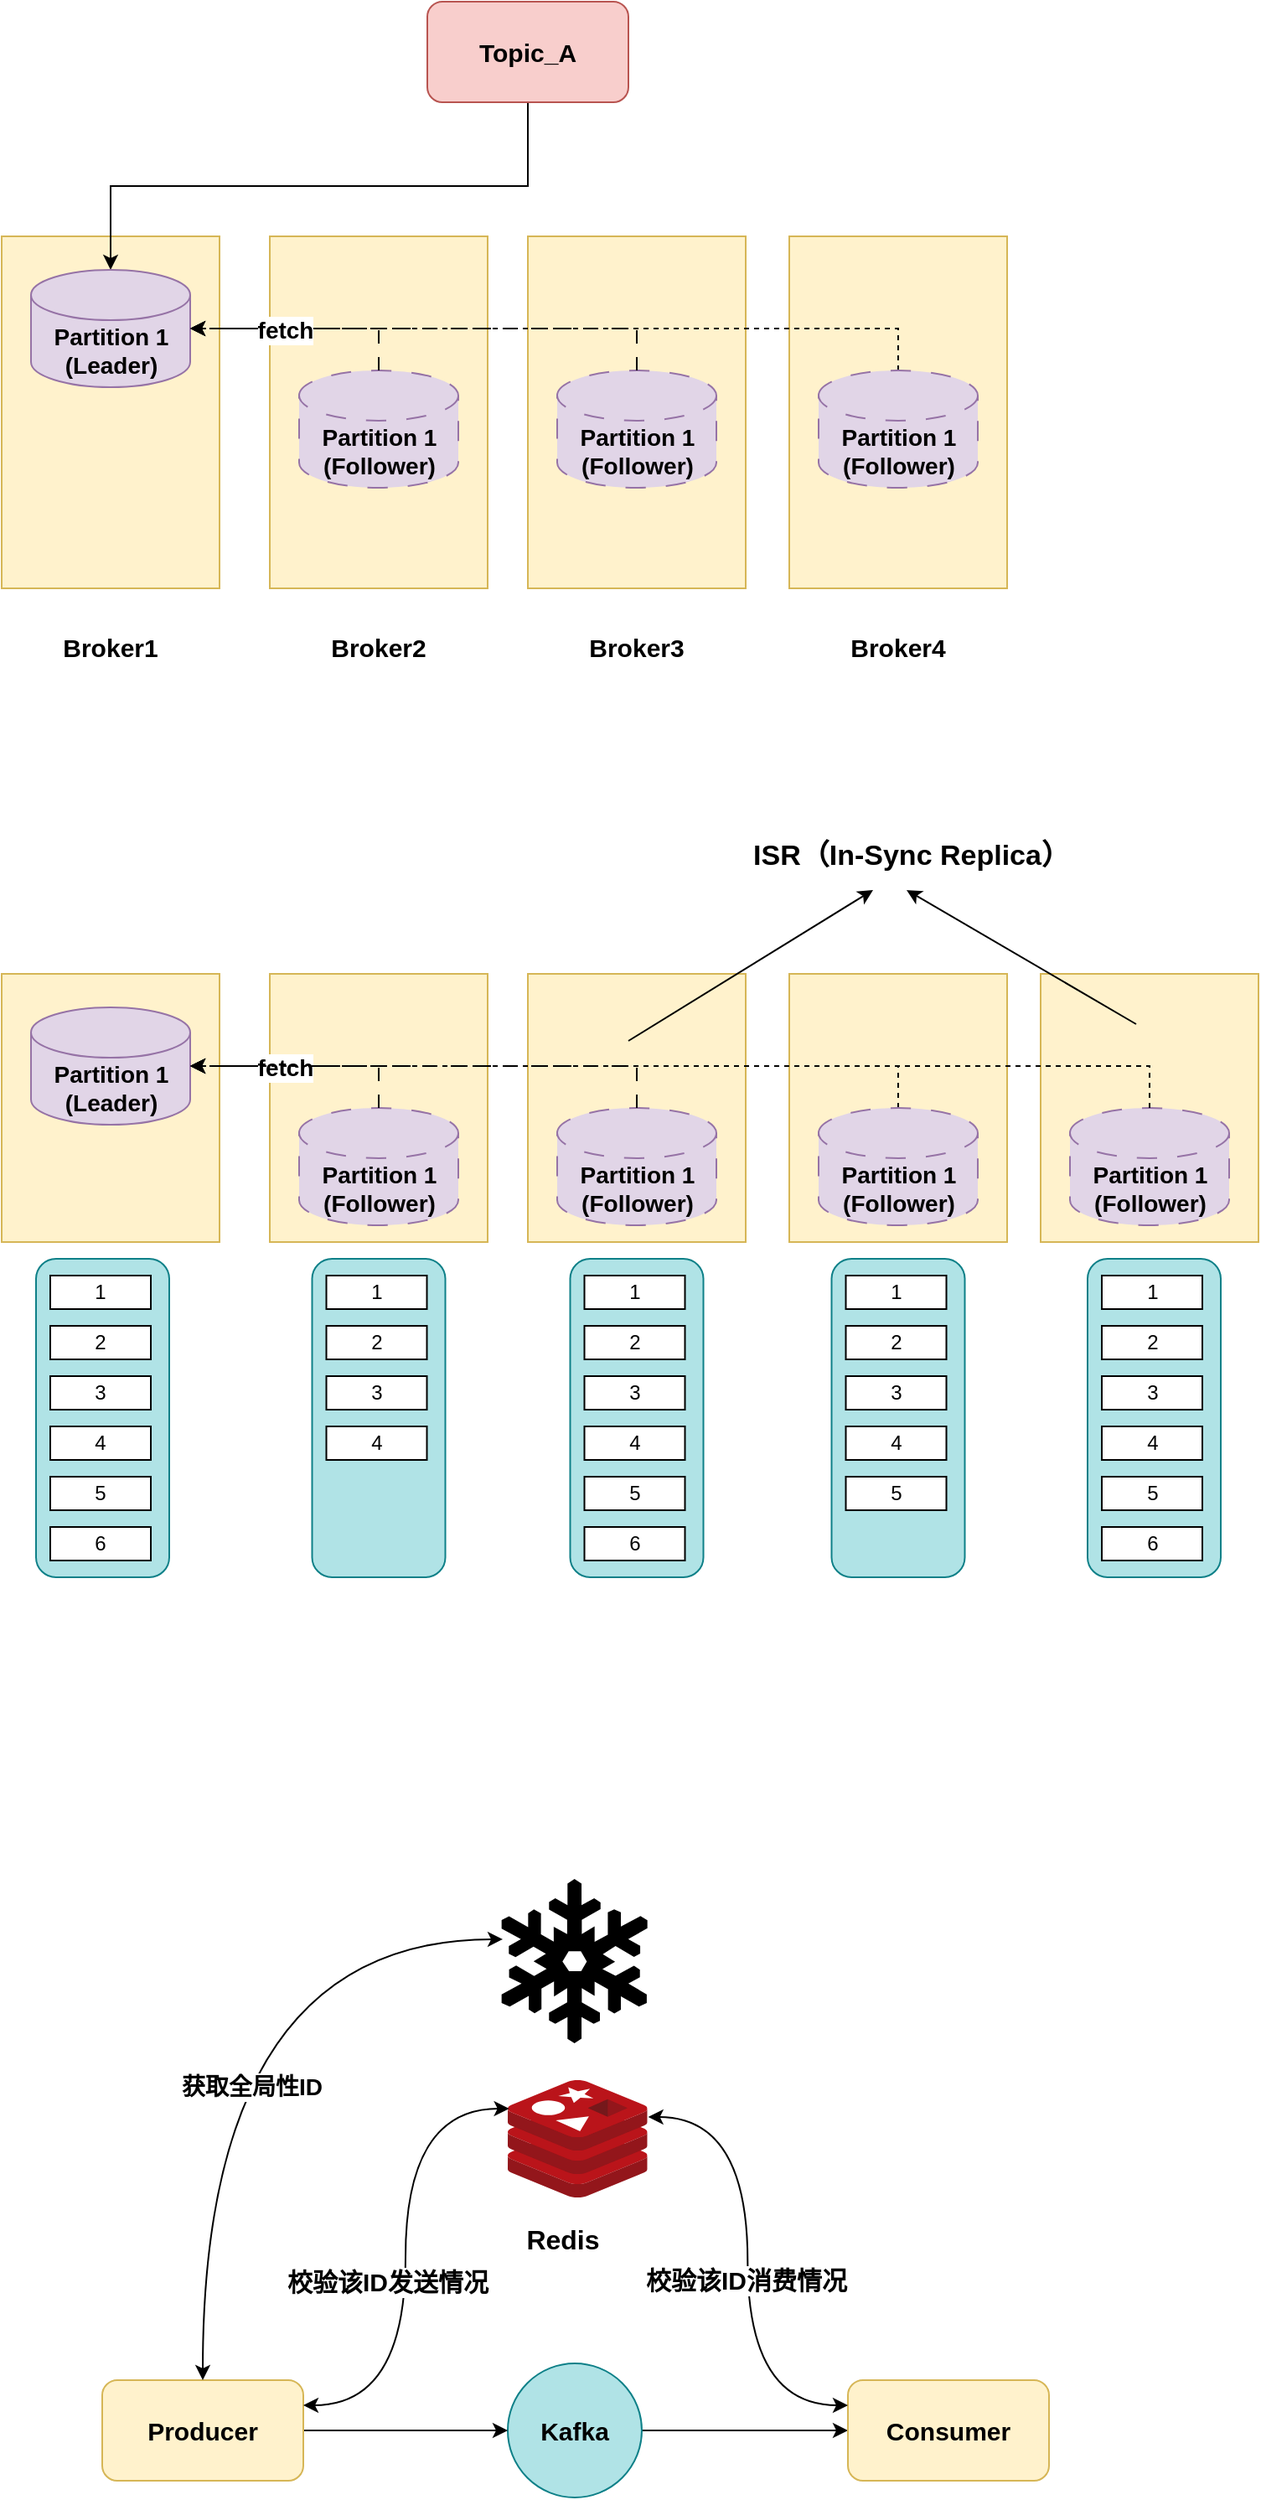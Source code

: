 <mxfile version="22.0.6" type="github">
  <diagram name="第 1 页" id="5bpUE36UesH0eet6_SM1">
    <mxGraphModel dx="1420" dy="744" grid="1" gridSize="10" guides="1" tooltips="1" connect="1" arrows="1" fold="1" page="1" pageScale="1" pageWidth="827" pageHeight="1169" math="0" shadow="0">
      <root>
        <mxCell id="0" />
        <mxCell id="1" parent="0" />
        <mxCell id="rVbubTMlxnYD2g3dcoR2-2" value="" style="rounded=0;whiteSpace=wrap;html=1;fillColor=#fff2cc;strokeColor=#d6b656;" vertex="1" parent="1">
          <mxGeometry x="100" y="200" width="130" height="210" as="geometry" />
        </mxCell>
        <mxCell id="rVbubTMlxnYD2g3dcoR2-20" style="edgeStyle=orthogonalEdgeStyle;rounded=0;orthogonalLoop=1;jettySize=auto;html=1;exitX=0.5;exitY=1;exitDx=0;exitDy=0;" edge="1" parent="1" source="rVbubTMlxnYD2g3dcoR2-1" target="rVbubTMlxnYD2g3dcoR2-3">
          <mxGeometry relative="1" as="geometry" />
        </mxCell>
        <mxCell id="rVbubTMlxnYD2g3dcoR2-1" value="Topic_A" style="rounded=1;whiteSpace=wrap;html=1;fillColor=#f8cecc;strokeColor=#b85450;fontStyle=1;fontSize=15;" vertex="1" parent="1">
          <mxGeometry x="354" y="60" width="120" height="60" as="geometry" />
        </mxCell>
        <mxCell id="rVbubTMlxnYD2g3dcoR2-3" value="Partition 1&lt;br&gt;(Leader)" style="shape=cylinder3;whiteSpace=wrap;html=1;boundedLbl=1;backgroundOutline=1;size=15;fillColor=#e1d5e7;strokeColor=#9673a6;fontStyle=1;fontSize=14;" vertex="1" parent="1">
          <mxGeometry x="117.5" y="220" width="95" height="70" as="geometry" />
        </mxCell>
        <mxCell id="rVbubTMlxnYD2g3dcoR2-4" value="Broker1" style="text;html=1;strokeColor=none;fillColor=none;align=center;verticalAlign=middle;whiteSpace=wrap;rounded=0;fontStyle=1;fontSize=15;" vertex="1" parent="1">
          <mxGeometry x="135" y="430" width="60" height="30" as="geometry" />
        </mxCell>
        <mxCell id="rVbubTMlxnYD2g3dcoR2-5" value="" style="rounded=0;whiteSpace=wrap;html=1;fillColor=#fff2cc;strokeColor=#d6b656;" vertex="1" parent="1">
          <mxGeometry x="260" y="200" width="130" height="210" as="geometry" />
        </mxCell>
        <mxCell id="rVbubTMlxnYD2g3dcoR2-6" value="Partition 1&lt;br&gt;(Follower)" style="shape=cylinder3;whiteSpace=wrap;html=1;boundedLbl=1;backgroundOutline=1;size=15;fillColor=#e1d5e7;strokeColor=#9673a6;fontStyle=1;fontSize=14;dashed=1;dashPattern=12 12;" vertex="1" parent="1">
          <mxGeometry x="277.5" y="280" width="95" height="70" as="geometry" />
        </mxCell>
        <mxCell id="rVbubTMlxnYD2g3dcoR2-7" value="Broker2" style="text;html=1;strokeColor=none;fillColor=none;align=center;verticalAlign=middle;whiteSpace=wrap;rounded=0;fontStyle=1;fontSize=15;" vertex="1" parent="1">
          <mxGeometry x="295" y="430" width="60" height="30" as="geometry" />
        </mxCell>
        <mxCell id="rVbubTMlxnYD2g3dcoR2-8" value="" style="rounded=0;whiteSpace=wrap;html=1;fillColor=#fff2cc;strokeColor=#d6b656;" vertex="1" parent="1">
          <mxGeometry x="414" y="200" width="130" height="210" as="geometry" />
        </mxCell>
        <mxCell id="rVbubTMlxnYD2g3dcoR2-9" value="Partition 1&lt;br&gt;(Follower)" style="shape=cylinder3;whiteSpace=wrap;html=1;boundedLbl=1;backgroundOutline=1;size=15;fillColor=#e1d5e7;strokeColor=#9673a6;fontStyle=1;fontSize=14;dashed=1;dashPattern=12 12;" vertex="1" parent="1">
          <mxGeometry x="431.5" y="280" width="95" height="70" as="geometry" />
        </mxCell>
        <mxCell id="rVbubTMlxnYD2g3dcoR2-10" value="Broker3" style="text;html=1;strokeColor=none;fillColor=none;align=center;verticalAlign=middle;whiteSpace=wrap;rounded=0;fontStyle=1;fontSize=15;" vertex="1" parent="1">
          <mxGeometry x="449" y="430" width="60" height="30" as="geometry" />
        </mxCell>
        <mxCell id="rVbubTMlxnYD2g3dcoR2-11" value="" style="rounded=0;whiteSpace=wrap;html=1;fillColor=#fff2cc;strokeColor=#d6b656;" vertex="1" parent="1">
          <mxGeometry x="570" y="200" width="130" height="210" as="geometry" />
        </mxCell>
        <mxCell id="rVbubTMlxnYD2g3dcoR2-23" style="edgeStyle=orthogonalEdgeStyle;rounded=0;orthogonalLoop=1;jettySize=auto;html=1;exitX=0.5;exitY=0;exitDx=0;exitDy=0;exitPerimeter=0;dashed=1;" edge="1" parent="1" source="rVbubTMlxnYD2g3dcoR2-12" target="rVbubTMlxnYD2g3dcoR2-3">
          <mxGeometry relative="1" as="geometry" />
        </mxCell>
        <mxCell id="rVbubTMlxnYD2g3dcoR2-12" value="Partition 1&lt;br&gt;(Follower)" style="shape=cylinder3;whiteSpace=wrap;html=1;boundedLbl=1;backgroundOutline=1;size=15;fillColor=#e1d5e7;strokeColor=#9673a6;fontStyle=1;fontSize=14;dashed=1;dashPattern=12 12;" vertex="1" parent="1">
          <mxGeometry x="587.5" y="280" width="95" height="70" as="geometry" />
        </mxCell>
        <mxCell id="rVbubTMlxnYD2g3dcoR2-13" value="Broker4" style="text;html=1;strokeColor=none;fillColor=none;align=center;verticalAlign=middle;whiteSpace=wrap;rounded=0;fontStyle=1;fontSize=15;" vertex="1" parent="1">
          <mxGeometry x="605" y="430" width="60" height="30" as="geometry" />
        </mxCell>
        <mxCell id="rVbubTMlxnYD2g3dcoR2-21" style="edgeStyle=orthogonalEdgeStyle;rounded=0;orthogonalLoop=1;jettySize=auto;html=1;exitX=0.5;exitY=0;exitDx=0;exitDy=0;exitPerimeter=0;entryX=1;entryY=0.5;entryDx=0;entryDy=0;entryPerimeter=0;dashed=1;dashPattern=8 8;" edge="1" parent="1" source="rVbubTMlxnYD2g3dcoR2-6" target="rVbubTMlxnYD2g3dcoR2-3">
          <mxGeometry relative="1" as="geometry" />
        </mxCell>
        <mxCell id="rVbubTMlxnYD2g3dcoR2-22" style="edgeStyle=orthogonalEdgeStyle;rounded=0;orthogonalLoop=1;jettySize=auto;html=1;exitX=0.5;exitY=0;exitDx=0;exitDy=0;exitPerimeter=0;entryX=1;entryY=0.5;entryDx=0;entryDy=0;entryPerimeter=0;dashed=1;dashPattern=8 8;" edge="1" parent="1" source="rVbubTMlxnYD2g3dcoR2-9" target="rVbubTMlxnYD2g3dcoR2-3">
          <mxGeometry relative="1" as="geometry" />
        </mxCell>
        <mxCell id="rVbubTMlxnYD2g3dcoR2-24" value="fetch" style="edgeLabel;html=1;align=center;verticalAlign=middle;resizable=0;points=[];fontStyle=1;fontSize=14;" vertex="1" connectable="0" parent="rVbubTMlxnYD2g3dcoR2-22">
          <mxGeometry x="0.612" y="1" relative="1" as="geometry">
            <mxPoint as="offset" />
          </mxGeometry>
        </mxCell>
        <mxCell id="rVbubTMlxnYD2g3dcoR2-25" value="" style="rounded=0;whiteSpace=wrap;html=1;fillColor=#fff2cc;strokeColor=#d6b656;" vertex="1" parent="1">
          <mxGeometry x="100" y="640" width="130" height="160" as="geometry" />
        </mxCell>
        <mxCell id="rVbubTMlxnYD2g3dcoR2-26" value="Partition 1&lt;br&gt;(Leader)" style="shape=cylinder3;whiteSpace=wrap;html=1;boundedLbl=1;backgroundOutline=1;size=15;fillColor=#e1d5e7;strokeColor=#9673a6;fontStyle=1;fontSize=14;" vertex="1" parent="1">
          <mxGeometry x="117.5" y="660" width="95" height="70" as="geometry" />
        </mxCell>
        <mxCell id="rVbubTMlxnYD2g3dcoR2-27" value="" style="rounded=0;whiteSpace=wrap;html=1;fillColor=#fff2cc;strokeColor=#d6b656;" vertex="1" parent="1">
          <mxGeometry x="260" y="640" width="130" height="160" as="geometry" />
        </mxCell>
        <mxCell id="rVbubTMlxnYD2g3dcoR2-28" value="Partition 1&lt;br&gt;(Follower)" style="shape=cylinder3;whiteSpace=wrap;html=1;boundedLbl=1;backgroundOutline=1;size=15;fillColor=#e1d5e7;strokeColor=#9673a6;fontStyle=1;fontSize=14;dashed=1;dashPattern=12 12;" vertex="1" parent="1">
          <mxGeometry x="277.5" y="720" width="95" height="70" as="geometry" />
        </mxCell>
        <mxCell id="rVbubTMlxnYD2g3dcoR2-29" value="" style="rounded=0;whiteSpace=wrap;html=1;fillColor=#fff2cc;strokeColor=#d6b656;" vertex="1" parent="1">
          <mxGeometry x="414" y="640" width="130" height="160" as="geometry" />
        </mxCell>
        <mxCell id="rVbubTMlxnYD2g3dcoR2-30" value="Partition 1&lt;br&gt;(Follower)" style="shape=cylinder3;whiteSpace=wrap;html=1;boundedLbl=1;backgroundOutline=1;size=15;fillColor=#e1d5e7;strokeColor=#9673a6;fontStyle=1;fontSize=14;dashed=1;dashPattern=12 12;" vertex="1" parent="1">
          <mxGeometry x="431.5" y="720" width="95" height="70" as="geometry" />
        </mxCell>
        <mxCell id="rVbubTMlxnYD2g3dcoR2-31" value="" style="rounded=0;whiteSpace=wrap;html=1;fillColor=#fff2cc;strokeColor=#d6b656;" vertex="1" parent="1">
          <mxGeometry x="570" y="640" width="130" height="160" as="geometry" />
        </mxCell>
        <mxCell id="rVbubTMlxnYD2g3dcoR2-32" style="edgeStyle=orthogonalEdgeStyle;rounded=0;orthogonalLoop=1;jettySize=auto;html=1;exitX=0.5;exitY=0;exitDx=0;exitDy=0;exitPerimeter=0;dashed=1;" edge="1" parent="1" source="rVbubTMlxnYD2g3dcoR2-33" target="rVbubTMlxnYD2g3dcoR2-26">
          <mxGeometry relative="1" as="geometry" />
        </mxCell>
        <mxCell id="rVbubTMlxnYD2g3dcoR2-33" value="Partition 1&lt;br&gt;(Follower)" style="shape=cylinder3;whiteSpace=wrap;html=1;boundedLbl=1;backgroundOutline=1;size=15;fillColor=#e1d5e7;strokeColor=#9673a6;fontStyle=1;fontSize=14;dashed=1;dashPattern=12 12;" vertex="1" parent="1">
          <mxGeometry x="587.5" y="720" width="95" height="70" as="geometry" />
        </mxCell>
        <mxCell id="rVbubTMlxnYD2g3dcoR2-34" style="edgeStyle=orthogonalEdgeStyle;rounded=0;orthogonalLoop=1;jettySize=auto;html=1;exitX=0.5;exitY=0;exitDx=0;exitDy=0;exitPerimeter=0;entryX=1;entryY=0.5;entryDx=0;entryDy=0;entryPerimeter=0;dashed=1;dashPattern=8 8;" edge="1" parent="1" source="rVbubTMlxnYD2g3dcoR2-28" target="rVbubTMlxnYD2g3dcoR2-26">
          <mxGeometry relative="1" as="geometry" />
        </mxCell>
        <mxCell id="rVbubTMlxnYD2g3dcoR2-35" style="edgeStyle=orthogonalEdgeStyle;rounded=0;orthogonalLoop=1;jettySize=auto;html=1;exitX=0.5;exitY=0;exitDx=0;exitDy=0;exitPerimeter=0;entryX=1;entryY=0.5;entryDx=0;entryDy=0;entryPerimeter=0;dashed=1;dashPattern=8 8;" edge="1" parent="1" source="rVbubTMlxnYD2g3dcoR2-30" target="rVbubTMlxnYD2g3dcoR2-26">
          <mxGeometry relative="1" as="geometry" />
        </mxCell>
        <mxCell id="rVbubTMlxnYD2g3dcoR2-36" value="fetch" style="edgeLabel;html=1;align=center;verticalAlign=middle;resizable=0;points=[];fontStyle=1;fontSize=14;" vertex="1" connectable="0" parent="rVbubTMlxnYD2g3dcoR2-35">
          <mxGeometry x="0.612" y="1" relative="1" as="geometry">
            <mxPoint as="offset" />
          </mxGeometry>
        </mxCell>
        <mxCell id="rVbubTMlxnYD2g3dcoR2-37" value="" style="rounded=0;whiteSpace=wrap;html=1;fillColor=#fff2cc;strokeColor=#d6b656;" vertex="1" parent="1">
          <mxGeometry x="720" y="640" width="130" height="160" as="geometry" />
        </mxCell>
        <mxCell id="rVbubTMlxnYD2g3dcoR2-38" value="Partition 1&lt;br&gt;(Follower)" style="shape=cylinder3;whiteSpace=wrap;html=1;boundedLbl=1;backgroundOutline=1;size=15;fillColor=#e1d5e7;strokeColor=#9673a6;fontStyle=1;fontSize=14;dashed=1;dashPattern=12 12;" vertex="1" parent="1">
          <mxGeometry x="737.5" y="720" width="95" height="70" as="geometry" />
        </mxCell>
        <mxCell id="rVbubTMlxnYD2g3dcoR2-39" style="edgeStyle=orthogonalEdgeStyle;rounded=0;orthogonalLoop=1;jettySize=auto;html=1;exitX=0.5;exitY=0;exitDx=0;exitDy=0;exitPerimeter=0;entryX=1;entryY=0.5;entryDx=0;entryDy=0;entryPerimeter=0;dashed=1;" edge="1" parent="1" source="rVbubTMlxnYD2g3dcoR2-38" target="rVbubTMlxnYD2g3dcoR2-26">
          <mxGeometry relative="1" as="geometry" />
        </mxCell>
        <mxCell id="rVbubTMlxnYD2g3dcoR2-40" value="" style="rounded=1;whiteSpace=wrap;html=1;fillColor=#b0e3e6;strokeColor=#0e8088;" vertex="1" parent="1">
          <mxGeometry x="120.5" y="810" width="79.5" height="190" as="geometry" />
        </mxCell>
        <mxCell id="rVbubTMlxnYD2g3dcoR2-41" value="1" style="rounded=0;whiteSpace=wrap;html=1;" vertex="1" parent="1">
          <mxGeometry x="129" y="820" width="60" height="20" as="geometry" />
        </mxCell>
        <mxCell id="rVbubTMlxnYD2g3dcoR2-42" value="2" style="rounded=0;whiteSpace=wrap;html=1;" vertex="1" parent="1">
          <mxGeometry x="129" y="850" width="60" height="20" as="geometry" />
        </mxCell>
        <mxCell id="rVbubTMlxnYD2g3dcoR2-43" value="3" style="rounded=0;whiteSpace=wrap;html=1;" vertex="1" parent="1">
          <mxGeometry x="129" y="880" width="60" height="20" as="geometry" />
        </mxCell>
        <mxCell id="rVbubTMlxnYD2g3dcoR2-44" value="4" style="rounded=0;whiteSpace=wrap;html=1;" vertex="1" parent="1">
          <mxGeometry x="129" y="910" width="60" height="20" as="geometry" />
        </mxCell>
        <mxCell id="rVbubTMlxnYD2g3dcoR2-45" value="5" style="rounded=0;whiteSpace=wrap;html=1;" vertex="1" parent="1">
          <mxGeometry x="129" y="940" width="60" height="20" as="geometry" />
        </mxCell>
        <mxCell id="rVbubTMlxnYD2g3dcoR2-46" value="6" style="rounded=0;whiteSpace=wrap;html=1;" vertex="1" parent="1">
          <mxGeometry x="129" y="970" width="60" height="20" as="geometry" />
        </mxCell>
        <mxCell id="rVbubTMlxnYD2g3dcoR2-47" value="" style="rounded=1;whiteSpace=wrap;html=1;fillColor=#b0e3e6;strokeColor=#0e8088;" vertex="1" parent="1">
          <mxGeometry x="285.25" y="810" width="79.5" height="190" as="geometry" />
        </mxCell>
        <mxCell id="rVbubTMlxnYD2g3dcoR2-48" value="1" style="rounded=0;whiteSpace=wrap;html=1;" vertex="1" parent="1">
          <mxGeometry x="293.75" y="820" width="60" height="20" as="geometry" />
        </mxCell>
        <mxCell id="rVbubTMlxnYD2g3dcoR2-49" value="2" style="rounded=0;whiteSpace=wrap;html=1;" vertex="1" parent="1">
          <mxGeometry x="293.75" y="850" width="60" height="20" as="geometry" />
        </mxCell>
        <mxCell id="rVbubTMlxnYD2g3dcoR2-50" value="3" style="rounded=0;whiteSpace=wrap;html=1;" vertex="1" parent="1">
          <mxGeometry x="293.75" y="880" width="60" height="20" as="geometry" />
        </mxCell>
        <mxCell id="rVbubTMlxnYD2g3dcoR2-51" value="4" style="rounded=0;whiteSpace=wrap;html=1;" vertex="1" parent="1">
          <mxGeometry x="293.75" y="910" width="60" height="20" as="geometry" />
        </mxCell>
        <mxCell id="rVbubTMlxnYD2g3dcoR2-54" value="" style="rounded=1;whiteSpace=wrap;html=1;fillColor=#b0e3e6;strokeColor=#0e8088;" vertex="1" parent="1">
          <mxGeometry x="439.25" y="810" width="79.5" height="190" as="geometry" />
        </mxCell>
        <mxCell id="rVbubTMlxnYD2g3dcoR2-55" value="1" style="rounded=0;whiteSpace=wrap;html=1;" vertex="1" parent="1">
          <mxGeometry x="447.75" y="820" width="60" height="20" as="geometry" />
        </mxCell>
        <mxCell id="rVbubTMlxnYD2g3dcoR2-56" value="2" style="rounded=0;whiteSpace=wrap;html=1;" vertex="1" parent="1">
          <mxGeometry x="447.75" y="850" width="60" height="20" as="geometry" />
        </mxCell>
        <mxCell id="rVbubTMlxnYD2g3dcoR2-57" value="3" style="rounded=0;whiteSpace=wrap;html=1;" vertex="1" parent="1">
          <mxGeometry x="447.75" y="880" width="60" height="20" as="geometry" />
        </mxCell>
        <mxCell id="rVbubTMlxnYD2g3dcoR2-58" value="4" style="rounded=0;whiteSpace=wrap;html=1;" vertex="1" parent="1">
          <mxGeometry x="447.75" y="910" width="60" height="20" as="geometry" />
        </mxCell>
        <mxCell id="rVbubTMlxnYD2g3dcoR2-59" value="5" style="rounded=0;whiteSpace=wrap;html=1;" vertex="1" parent="1">
          <mxGeometry x="447.75" y="940" width="60" height="20" as="geometry" />
        </mxCell>
        <mxCell id="rVbubTMlxnYD2g3dcoR2-60" value="6" style="rounded=0;whiteSpace=wrap;html=1;" vertex="1" parent="1">
          <mxGeometry x="447.75" y="970" width="60" height="20" as="geometry" />
        </mxCell>
        <mxCell id="rVbubTMlxnYD2g3dcoR2-61" value="" style="rounded=1;whiteSpace=wrap;html=1;fillColor=#b0e3e6;strokeColor=#0e8088;" vertex="1" parent="1">
          <mxGeometry x="595.25" y="810" width="79.5" height="190" as="geometry" />
        </mxCell>
        <mxCell id="rVbubTMlxnYD2g3dcoR2-62" value="1" style="rounded=0;whiteSpace=wrap;html=1;" vertex="1" parent="1">
          <mxGeometry x="603.75" y="820" width="60" height="20" as="geometry" />
        </mxCell>
        <mxCell id="rVbubTMlxnYD2g3dcoR2-63" value="2" style="rounded=0;whiteSpace=wrap;html=1;" vertex="1" parent="1">
          <mxGeometry x="603.75" y="850" width="60" height="20" as="geometry" />
        </mxCell>
        <mxCell id="rVbubTMlxnYD2g3dcoR2-64" value="3" style="rounded=0;whiteSpace=wrap;html=1;" vertex="1" parent="1">
          <mxGeometry x="603.75" y="880" width="60" height="20" as="geometry" />
        </mxCell>
        <mxCell id="rVbubTMlxnYD2g3dcoR2-65" value="4" style="rounded=0;whiteSpace=wrap;html=1;" vertex="1" parent="1">
          <mxGeometry x="603.75" y="910" width="60" height="20" as="geometry" />
        </mxCell>
        <mxCell id="rVbubTMlxnYD2g3dcoR2-66" value="5" style="rounded=0;whiteSpace=wrap;html=1;" vertex="1" parent="1">
          <mxGeometry x="603.75" y="940" width="60" height="20" as="geometry" />
        </mxCell>
        <mxCell id="rVbubTMlxnYD2g3dcoR2-68" value="" style="rounded=1;whiteSpace=wrap;html=1;fillColor=#b0e3e6;strokeColor=#0e8088;" vertex="1" parent="1">
          <mxGeometry x="748" y="810" width="79.5" height="190" as="geometry" />
        </mxCell>
        <mxCell id="rVbubTMlxnYD2g3dcoR2-69" value="1" style="rounded=0;whiteSpace=wrap;html=1;" vertex="1" parent="1">
          <mxGeometry x="756.5" y="820" width="60" height="20" as="geometry" />
        </mxCell>
        <mxCell id="rVbubTMlxnYD2g3dcoR2-70" value="2" style="rounded=0;whiteSpace=wrap;html=1;" vertex="1" parent="1">
          <mxGeometry x="756.5" y="850" width="60" height="20" as="geometry" />
        </mxCell>
        <mxCell id="rVbubTMlxnYD2g3dcoR2-71" value="3" style="rounded=0;whiteSpace=wrap;html=1;" vertex="1" parent="1">
          <mxGeometry x="756.5" y="880" width="60" height="20" as="geometry" />
        </mxCell>
        <mxCell id="rVbubTMlxnYD2g3dcoR2-72" value="4" style="rounded=0;whiteSpace=wrap;html=1;" vertex="1" parent="1">
          <mxGeometry x="756.5" y="910" width="60" height="20" as="geometry" />
        </mxCell>
        <mxCell id="rVbubTMlxnYD2g3dcoR2-73" value="5" style="rounded=0;whiteSpace=wrap;html=1;" vertex="1" parent="1">
          <mxGeometry x="756.5" y="940" width="60" height="20" as="geometry" />
        </mxCell>
        <mxCell id="rVbubTMlxnYD2g3dcoR2-74" value="6" style="rounded=0;whiteSpace=wrap;html=1;" vertex="1" parent="1">
          <mxGeometry x="756.5" y="970" width="60" height="20" as="geometry" />
        </mxCell>
        <mxCell id="rVbubTMlxnYD2g3dcoR2-75" value="" style="endArrow=classic;html=1;rounded=0;" edge="1" parent="1">
          <mxGeometry width="50" height="50" relative="1" as="geometry">
            <mxPoint x="474" y="680" as="sourcePoint" />
            <mxPoint x="620" y="590" as="targetPoint" />
          </mxGeometry>
        </mxCell>
        <mxCell id="rVbubTMlxnYD2g3dcoR2-76" value="" style="endArrow=classic;html=1;rounded=0;" edge="1" parent="1">
          <mxGeometry width="50" height="50" relative="1" as="geometry">
            <mxPoint x="777" y="670" as="sourcePoint" />
            <mxPoint x="640" y="590" as="targetPoint" />
          </mxGeometry>
        </mxCell>
        <mxCell id="rVbubTMlxnYD2g3dcoR2-77" value="ISR（In-Sync Replica）" style="text;html=1;strokeColor=none;fillColor=none;align=center;verticalAlign=middle;whiteSpace=wrap;rounded=0;fontStyle=1;fontSize=17;" vertex="1" parent="1">
          <mxGeometry x="530.25" y="555" width="226.25" height="30" as="geometry" />
        </mxCell>
        <mxCell id="rVbubTMlxnYD2g3dcoR2-78" value="" style="shape=image;html=1;verticalAlign=top;verticalLabelPosition=bottom;labelBackgroundColor=#ffffff;imageAspect=0;aspect=fixed;image=https://cdn2.iconfinder.com/data/icons/c9d/check.png" vertex="1" parent="1">
          <mxGeometry x="457.75" y="1010" width="40" height="40" as="geometry" />
        </mxCell>
        <mxCell id="rVbubTMlxnYD2g3dcoR2-79" value="" style="shape=image;html=1;verticalAlign=top;verticalLabelPosition=bottom;labelBackgroundColor=#ffffff;imageAspect=0;aspect=fixed;image=https://cdn2.iconfinder.com/data/icons/c9d/check.png" vertex="1" parent="1">
          <mxGeometry x="767.75" y="1010" width="40" height="40" as="geometry" />
        </mxCell>
        <mxCell id="rVbubTMlxnYD2g3dcoR2-100" style="edgeStyle=orthogonalEdgeStyle;rounded=0;orthogonalLoop=1;jettySize=auto;html=1;exitX=1;exitY=0.5;exitDx=0;exitDy=0;" edge="1" parent="1" source="rVbubTMlxnYD2g3dcoR2-80" target="rVbubTMlxnYD2g3dcoR2-82">
          <mxGeometry relative="1" as="geometry" />
        </mxCell>
        <mxCell id="rVbubTMlxnYD2g3dcoR2-80" value="Kafka" style="ellipse;whiteSpace=wrap;html=1;aspect=fixed;fillColor=#b0e3e6;strokeColor=#0e8088;fontStyle=1;fontSize=15;" vertex="1" parent="1">
          <mxGeometry x="402" y="1469" width="80" height="80" as="geometry" />
        </mxCell>
        <mxCell id="rVbubTMlxnYD2g3dcoR2-99" style="edgeStyle=orthogonalEdgeStyle;rounded=0;orthogonalLoop=1;jettySize=auto;html=1;exitX=1;exitY=0.5;exitDx=0;exitDy=0;entryX=0;entryY=0.5;entryDx=0;entryDy=0;" edge="1" parent="1" source="rVbubTMlxnYD2g3dcoR2-81" target="rVbubTMlxnYD2g3dcoR2-80">
          <mxGeometry relative="1" as="geometry" />
        </mxCell>
        <mxCell id="rVbubTMlxnYD2g3dcoR2-81" value="Producer" style="rounded=1;whiteSpace=wrap;html=1;fillColor=#fff2cc;strokeColor=#d6b656;fontStyle=1;fontSize=15;" vertex="1" parent="1">
          <mxGeometry x="160" y="1479" width="120" height="60" as="geometry" />
        </mxCell>
        <mxCell id="rVbubTMlxnYD2g3dcoR2-82" value="Consumer" style="rounded=1;whiteSpace=wrap;html=1;fillColor=#fff2cc;strokeColor=#d6b656;fontStyle=1;fontSize=15;" vertex="1" parent="1">
          <mxGeometry x="605" y="1479" width="120" height="60" as="geometry" />
        </mxCell>
        <mxCell id="rVbubTMlxnYD2g3dcoR2-84" value="" style="image;sketch=0;aspect=fixed;html=1;points=[];align=center;fontSize=12;image=img/lib/mscae/Cache_Redis_Product.svg;" vertex="1" parent="1">
          <mxGeometry x="402" y="1300" width="83.33" height="70" as="geometry" />
        </mxCell>
        <mxCell id="rVbubTMlxnYD2g3dcoR2-90" value="" style="endArrow=classic;startArrow=classic;html=1;rounded=0;exitX=1;exitY=0.25;exitDx=0;exitDy=0;entryX=0.01;entryY=0.243;entryDx=0;entryDy=0;entryPerimeter=0;edgeStyle=orthogonalEdgeStyle;curved=1;" edge="1" parent="1" source="rVbubTMlxnYD2g3dcoR2-81" target="rVbubTMlxnYD2g3dcoR2-84">
          <mxGeometry width="50" height="50" relative="1" as="geometry">
            <mxPoint x="312" y="1639" as="sourcePoint" />
            <mxPoint x="392" y="1649" as="targetPoint" />
          </mxGeometry>
        </mxCell>
        <mxCell id="rVbubTMlxnYD2g3dcoR2-102" value="校验该ID发送情况" style="edgeLabel;html=1;align=center;verticalAlign=middle;resizable=0;points=[];fontStyle=1;fontSize=15;" vertex="1" connectable="0" parent="rVbubTMlxnYD2g3dcoR2-90">
          <mxGeometry x="0.061" y="-1" relative="1" as="geometry">
            <mxPoint x="-12" y="24" as="offset" />
          </mxGeometry>
        </mxCell>
        <mxCell id="rVbubTMlxnYD2g3dcoR2-91" value="&lt;b&gt;&lt;font style=&quot;font-size: 16px;&quot;&gt;Redis&lt;/font&gt;&lt;/b&gt;" style="text;html=1;strokeColor=none;fillColor=none;align=center;verticalAlign=middle;whiteSpace=wrap;rounded=0;" vertex="1" parent="1">
          <mxGeometry x="405.33" y="1380" width="60" height="30" as="geometry" />
        </mxCell>
        <mxCell id="rVbubTMlxnYD2g3dcoR2-92" value="" style="shape=mxgraph.signs.nature.snowflake;html=1;pointerEvents=1;fillColor=#000000;strokeColor=none;verticalLabelPosition=bottom;verticalAlign=top;align=center;" vertex="1" parent="1">
          <mxGeometry x="398.33" y="1180" width="87" height="98" as="geometry" />
        </mxCell>
        <mxCell id="rVbubTMlxnYD2g3dcoR2-93" value="" style="endArrow=classic;startArrow=classic;html=1;rounded=0;exitX=0.5;exitY=0;exitDx=0;exitDy=0;entryX=0.008;entryY=0.367;entryDx=0;entryDy=0;entryPerimeter=0;edgeStyle=orthogonalEdgeStyle;curved=1;" edge="1" parent="1" source="rVbubTMlxnYD2g3dcoR2-81" target="rVbubTMlxnYD2g3dcoR2-92">
          <mxGeometry width="50" height="50" relative="1" as="geometry">
            <mxPoint x="287.25" y="1369" as="sourcePoint" />
            <mxPoint x="397.25" y="1389" as="targetPoint" />
          </mxGeometry>
        </mxCell>
        <mxCell id="rVbubTMlxnYD2g3dcoR2-101" value="获取全局性ID" style="edgeLabel;html=1;align=center;verticalAlign=middle;resizable=0;points=[];fontStyle=1;fontSize=14;" vertex="1" connectable="0" parent="rVbubTMlxnYD2g3dcoR2-93">
          <mxGeometry x="-0.205" y="-29" relative="1" as="geometry">
            <mxPoint as="offset" />
          </mxGeometry>
        </mxCell>
        <mxCell id="rVbubTMlxnYD2g3dcoR2-94" value="" style="endArrow=classic;startArrow=classic;html=1;rounded=0;exitX=1.006;exitY=0.314;exitDx=0;exitDy=0;exitPerimeter=0;edgeStyle=orthogonalEdgeStyle;curved=1;entryX=0;entryY=0.25;entryDx=0;entryDy=0;" edge="1" parent="1" source="rVbubTMlxnYD2g3dcoR2-84" target="rVbubTMlxnYD2g3dcoR2-82">
          <mxGeometry width="50" height="50" relative="1" as="geometry">
            <mxPoint x="495" y="1529" as="sourcePoint" />
            <mxPoint x="607" y="1519" as="targetPoint" />
          </mxGeometry>
        </mxCell>
        <mxCell id="rVbubTMlxnYD2g3dcoR2-103" value="校验该ID消费情况" style="edgeLabel;html=1;align=center;verticalAlign=middle;resizable=0;points=[];fontStyle=1;fontSize=15;" vertex="1" connectable="0" parent="rVbubTMlxnYD2g3dcoR2-94">
          <mxGeometry x="0.074" y="-1" relative="1" as="geometry">
            <mxPoint as="offset" />
          </mxGeometry>
        </mxCell>
      </root>
    </mxGraphModel>
  </diagram>
</mxfile>
